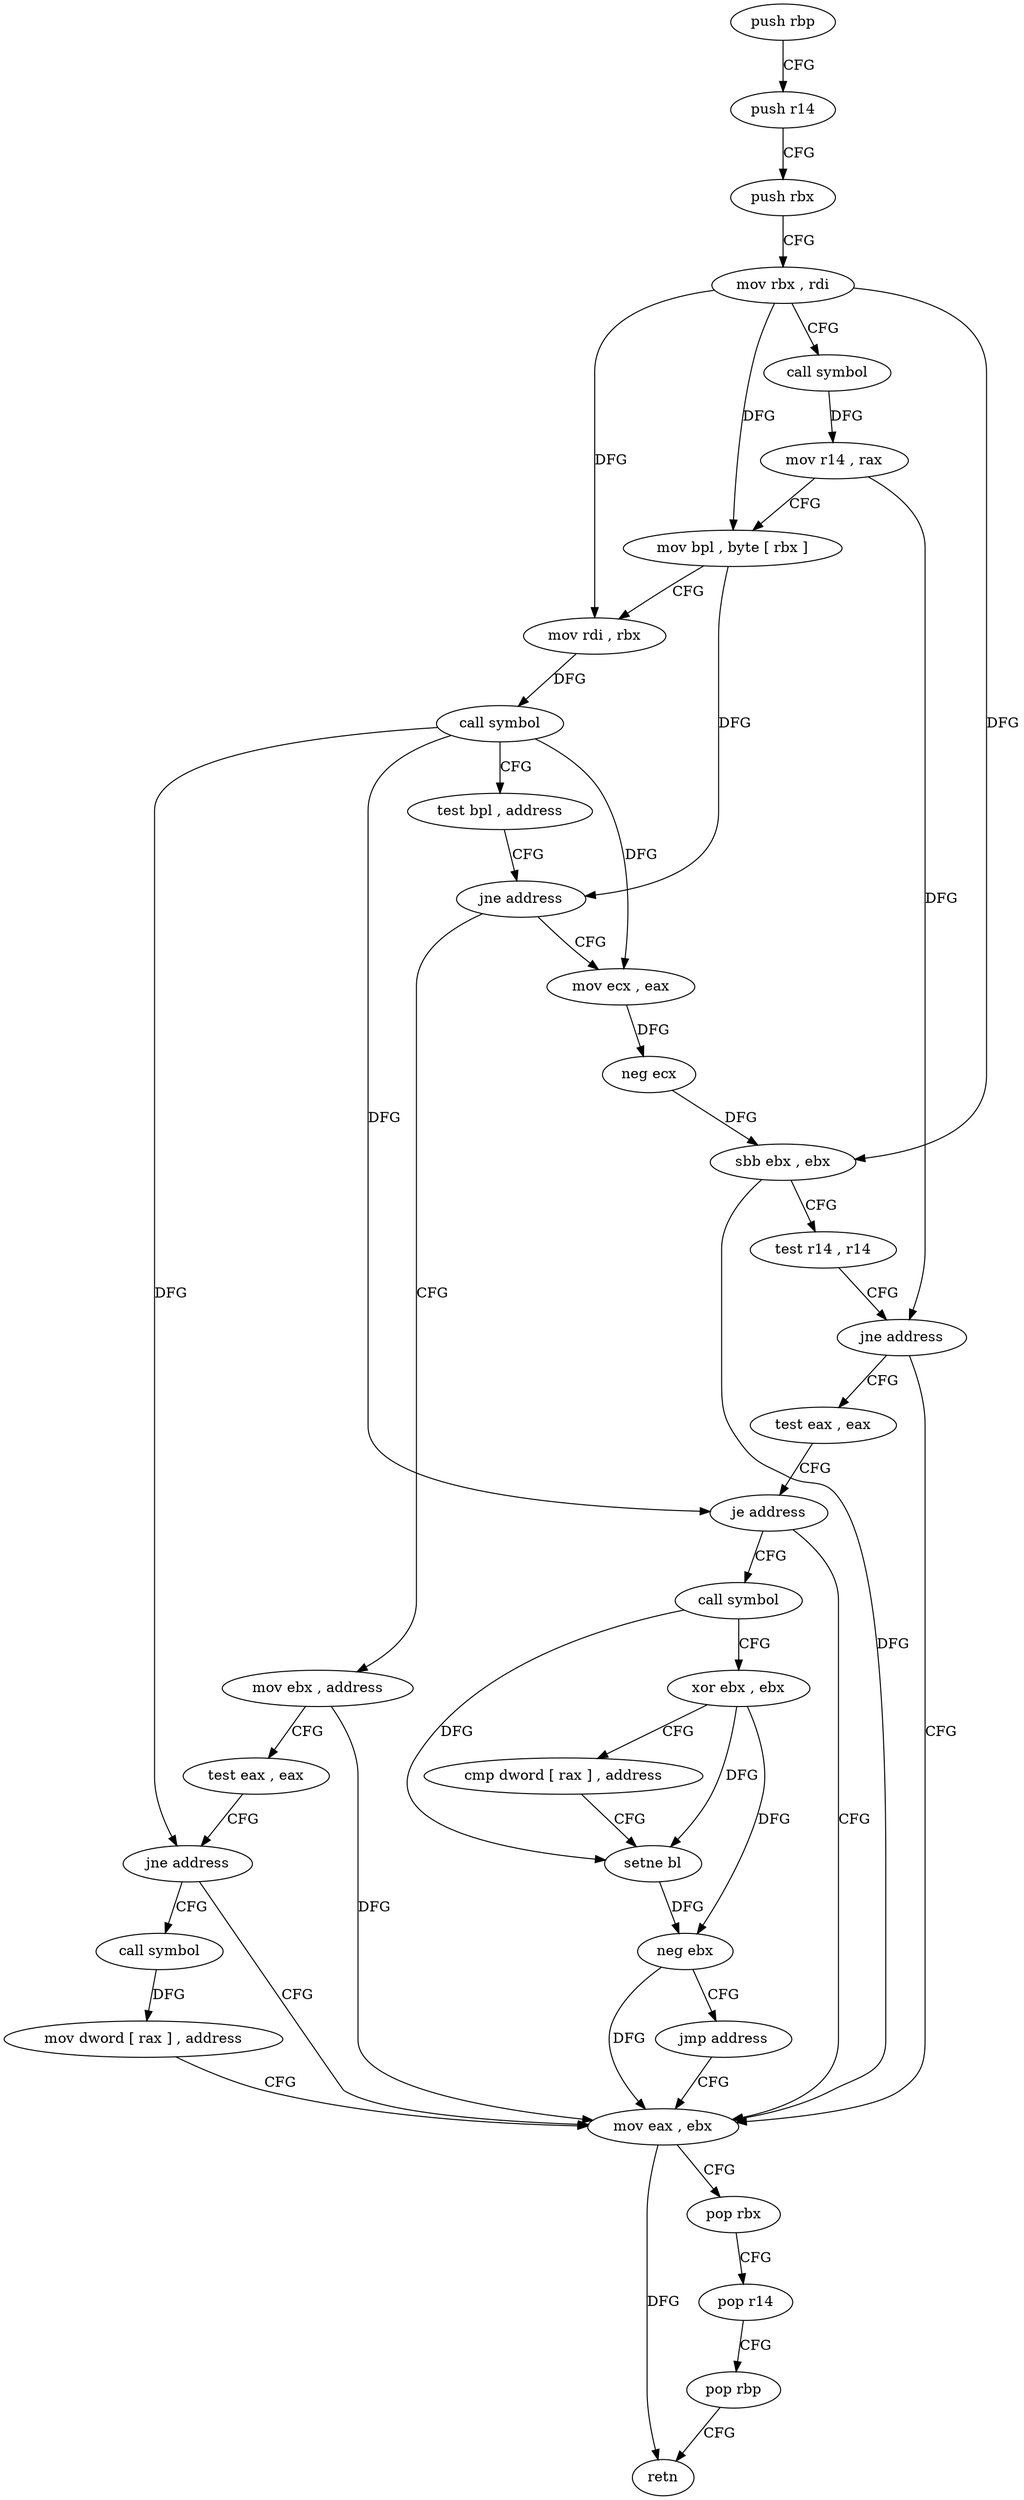 digraph "func" {
"4316800" [label = "push rbp" ]
"4316801" [label = "push r14" ]
"4316803" [label = "push rbx" ]
"4316804" [label = "mov rbx , rdi" ]
"4316807" [label = "call symbol" ]
"4316812" [label = "mov r14 , rax" ]
"4316815" [label = "mov bpl , byte [ rbx ]" ]
"4316818" [label = "mov rdi , rbx" ]
"4316821" [label = "call symbol" ]
"4316826" [label = "test bpl , address" ]
"4316830" [label = "jne address" ]
"4316864" [label = "mov ebx , address" ]
"4316832" [label = "mov ecx , eax" ]
"4316869" [label = "test eax , eax" ]
"4316871" [label = "jne address" ]
"4316884" [label = "mov eax , ebx" ]
"4316873" [label = "call symbol" ]
"4316834" [label = "neg ecx" ]
"4316836" [label = "sbb ebx , ebx" ]
"4316838" [label = "test r14 , r14" ]
"4316841" [label = "jne address" ]
"4316843" [label = "test eax , eax" ]
"4316886" [label = "pop rbx" ]
"4316887" [label = "pop r14" ]
"4316889" [label = "pop rbp" ]
"4316890" [label = "retn" ]
"4316878" [label = "mov dword [ rax ] , address" ]
"4316845" [label = "je address" ]
"4316847" [label = "call symbol" ]
"4316852" [label = "xor ebx , ebx" ]
"4316854" [label = "cmp dword [ rax ] , address" ]
"4316857" [label = "setne bl" ]
"4316860" [label = "neg ebx" ]
"4316862" [label = "jmp address" ]
"4316800" -> "4316801" [ label = "CFG" ]
"4316801" -> "4316803" [ label = "CFG" ]
"4316803" -> "4316804" [ label = "CFG" ]
"4316804" -> "4316807" [ label = "CFG" ]
"4316804" -> "4316815" [ label = "DFG" ]
"4316804" -> "4316818" [ label = "DFG" ]
"4316804" -> "4316836" [ label = "DFG" ]
"4316807" -> "4316812" [ label = "DFG" ]
"4316812" -> "4316815" [ label = "CFG" ]
"4316812" -> "4316841" [ label = "DFG" ]
"4316815" -> "4316818" [ label = "CFG" ]
"4316815" -> "4316830" [ label = "DFG" ]
"4316818" -> "4316821" [ label = "DFG" ]
"4316821" -> "4316826" [ label = "CFG" ]
"4316821" -> "4316871" [ label = "DFG" ]
"4316821" -> "4316832" [ label = "DFG" ]
"4316821" -> "4316845" [ label = "DFG" ]
"4316826" -> "4316830" [ label = "CFG" ]
"4316830" -> "4316864" [ label = "CFG" ]
"4316830" -> "4316832" [ label = "CFG" ]
"4316864" -> "4316869" [ label = "CFG" ]
"4316864" -> "4316884" [ label = "DFG" ]
"4316832" -> "4316834" [ label = "DFG" ]
"4316869" -> "4316871" [ label = "CFG" ]
"4316871" -> "4316884" [ label = "CFG" ]
"4316871" -> "4316873" [ label = "CFG" ]
"4316884" -> "4316886" [ label = "CFG" ]
"4316884" -> "4316890" [ label = "DFG" ]
"4316873" -> "4316878" [ label = "DFG" ]
"4316834" -> "4316836" [ label = "DFG" ]
"4316836" -> "4316838" [ label = "CFG" ]
"4316836" -> "4316884" [ label = "DFG" ]
"4316838" -> "4316841" [ label = "CFG" ]
"4316841" -> "4316884" [ label = "CFG" ]
"4316841" -> "4316843" [ label = "CFG" ]
"4316843" -> "4316845" [ label = "CFG" ]
"4316886" -> "4316887" [ label = "CFG" ]
"4316887" -> "4316889" [ label = "CFG" ]
"4316889" -> "4316890" [ label = "CFG" ]
"4316878" -> "4316884" [ label = "CFG" ]
"4316845" -> "4316884" [ label = "CFG" ]
"4316845" -> "4316847" [ label = "CFG" ]
"4316847" -> "4316852" [ label = "CFG" ]
"4316847" -> "4316857" [ label = "DFG" ]
"4316852" -> "4316854" [ label = "CFG" ]
"4316852" -> "4316857" [ label = "DFG" ]
"4316852" -> "4316860" [ label = "DFG" ]
"4316854" -> "4316857" [ label = "CFG" ]
"4316857" -> "4316860" [ label = "DFG" ]
"4316860" -> "4316862" [ label = "CFG" ]
"4316860" -> "4316884" [ label = "DFG" ]
"4316862" -> "4316884" [ label = "CFG" ]
}

